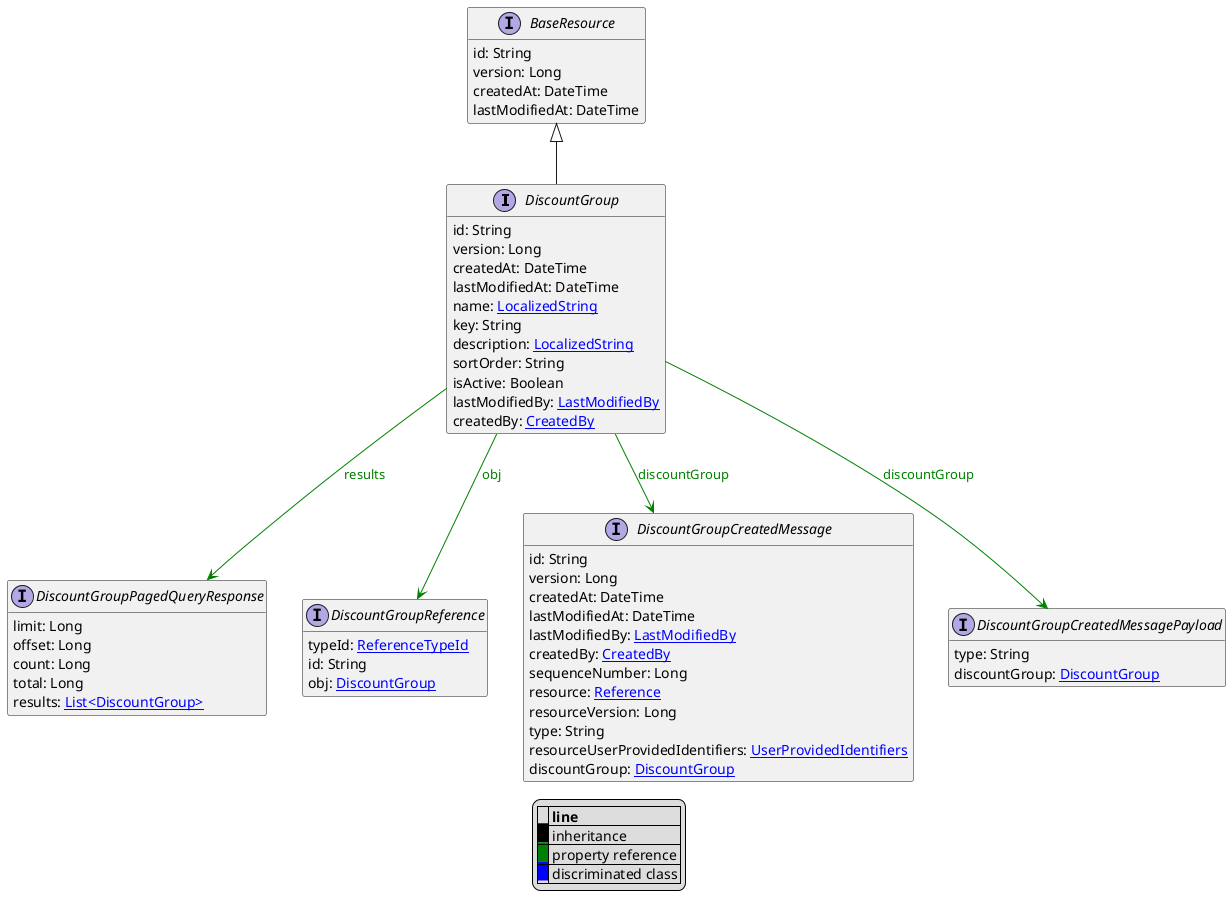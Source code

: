 @startuml

hide empty fields
hide empty methods
legend
|= |= line |
|<back:black>   </back>| inheritance |
|<back:green>   </back>| property reference |
|<back:blue>   </back>| discriminated class |
endlegend
interface DiscountGroup [[DiscountGroup.svg]] extends BaseResource {
    id: String
    version: Long
    createdAt: DateTime
    lastModifiedAt: DateTime
    name: [[LocalizedString.svg LocalizedString]]
    key: String
    description: [[LocalizedString.svg LocalizedString]]
    sortOrder: String
    isActive: Boolean
    lastModifiedBy: [[LastModifiedBy.svg LastModifiedBy]]
    createdBy: [[CreatedBy.svg CreatedBy]]
}
interface BaseResource [[BaseResource.svg]]  {
    id: String
    version: Long
    createdAt: DateTime
    lastModifiedAt: DateTime
}


interface DiscountGroupPagedQueryResponse [[DiscountGroupPagedQueryResponse.svg]]  {
    limit: Long
    offset: Long
    count: Long
    total: Long
    results: [[DiscountGroup.svg List<DiscountGroup>]]
}
interface DiscountGroupReference [[DiscountGroupReference.svg]]  {
    typeId: [[ReferenceTypeId.svg ReferenceTypeId]]
    id: String
    obj: [[DiscountGroup.svg DiscountGroup]]
}
interface DiscountGroupCreatedMessage [[DiscountGroupCreatedMessage.svg]]  {
    id: String
    version: Long
    createdAt: DateTime
    lastModifiedAt: DateTime
    lastModifiedBy: [[LastModifiedBy.svg LastModifiedBy]]
    createdBy: [[CreatedBy.svg CreatedBy]]
    sequenceNumber: Long
    resource: [[Reference.svg Reference]]
    resourceVersion: Long
    type: String
    resourceUserProvidedIdentifiers: [[UserProvidedIdentifiers.svg UserProvidedIdentifiers]]
    discountGroup: [[DiscountGroup.svg DiscountGroup]]
}
interface DiscountGroupCreatedMessagePayload [[DiscountGroupCreatedMessagePayload.svg]]  {
    type: String
    discountGroup: [[DiscountGroup.svg DiscountGroup]]
}

DiscountGroup --> DiscountGroupPagedQueryResponse #green;text:green : "results"
DiscountGroup --> DiscountGroupReference #green;text:green : "obj"
DiscountGroup --> DiscountGroupCreatedMessage #green;text:green : "discountGroup"
DiscountGroup --> DiscountGroupCreatedMessagePayload #green;text:green : "discountGroup"
@enduml
